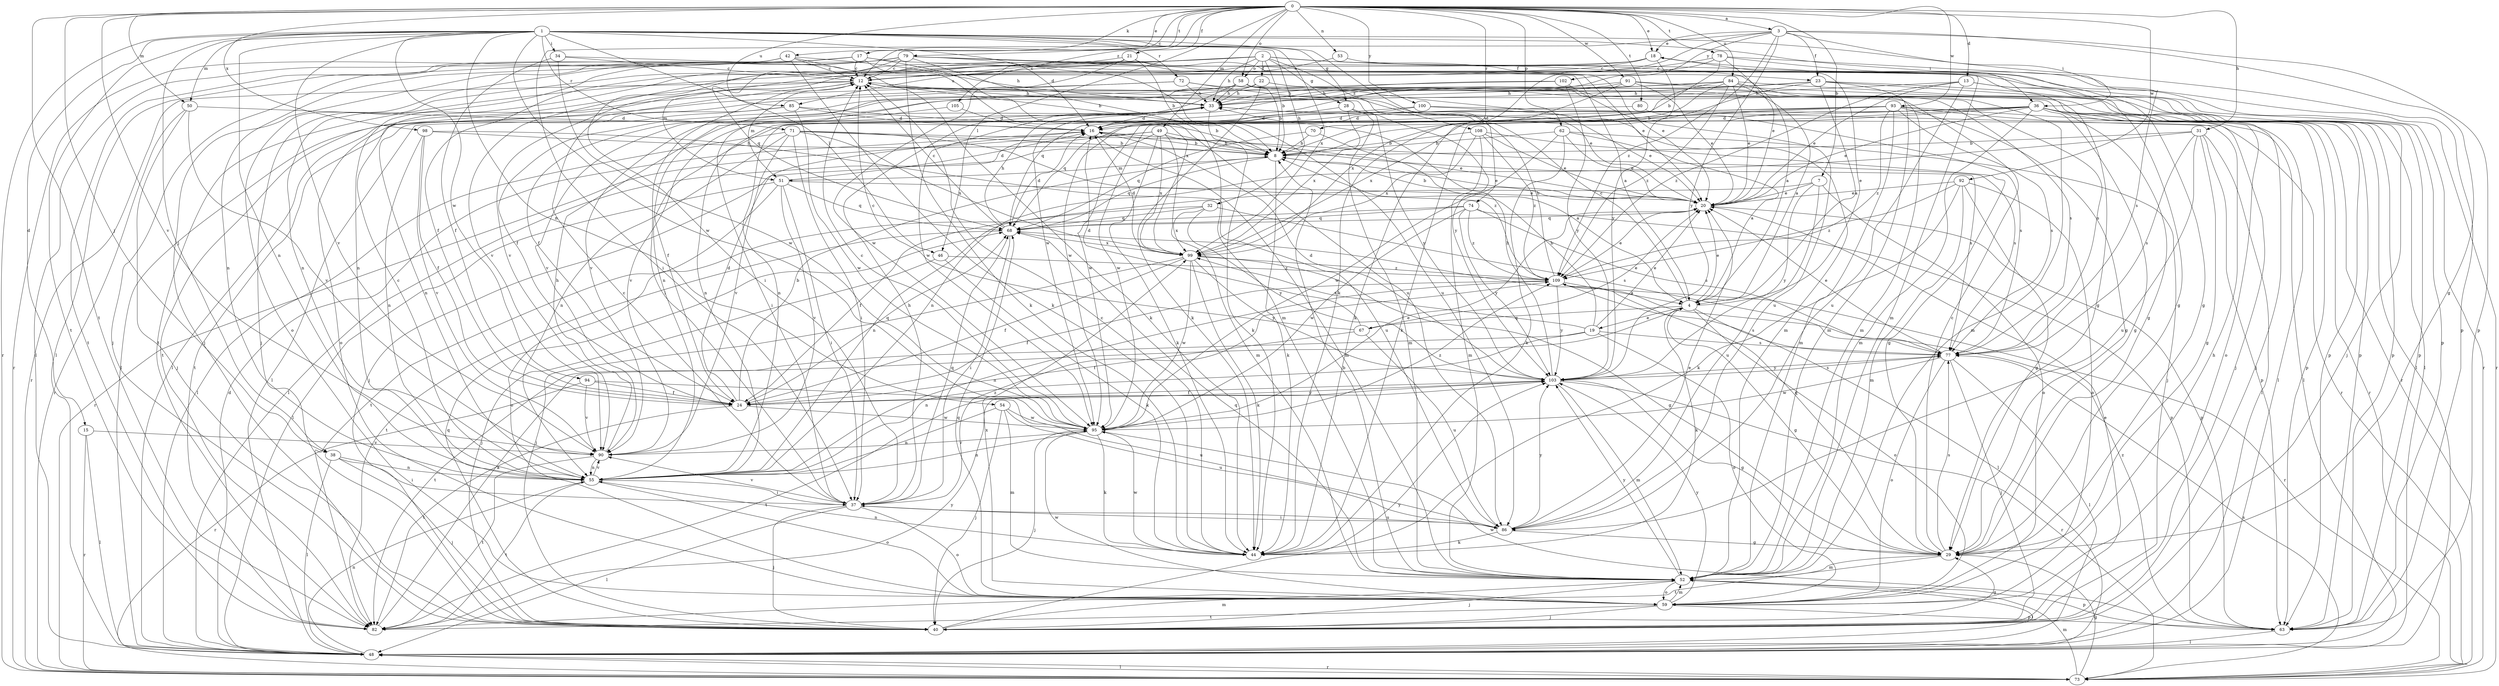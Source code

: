 strict digraph  {
0;
1;
2;
3;
4;
7;
8;
12;
13;
15;
16;
17;
18;
19;
20;
21;
22;
23;
24;
28;
29;
31;
32;
33;
34;
36;
37;
38;
40;
42;
44;
46;
48;
49;
50;
51;
52;
53;
54;
55;
58;
59;
62;
63;
67;
68;
70;
71;
72;
73;
74;
77;
78;
79;
80;
82;
84;
85;
86;
90;
91;
92;
93;
94;
95;
98;
99;
100;
102;
103;
105;
108;
109;
0 -> 3  [label=a];
0 -> 7  [label=b];
0 -> 12  [label=c];
0 -> 13  [label=d];
0 -> 17  [label=e];
0 -> 18  [label=e];
0 -> 21  [label=f];
0 -> 31  [label=h];
0 -> 38  [label=j];
0 -> 42  [label=k];
0 -> 46  [label=l];
0 -> 49  [label=m];
0 -> 50  [label=m];
0 -> 53  [label=n];
0 -> 58  [label=o];
0 -> 62  [label=p];
0 -> 70  [label=r];
0 -> 78  [label=t];
0 -> 79  [label=t];
0 -> 80  [label=t];
0 -> 82  [label=t];
0 -> 84  [label=u];
0 -> 85  [label=u];
0 -> 90  [label=v];
0 -> 91  [label=w];
0 -> 92  [label=w];
0 -> 93  [label=w];
0 -> 98  [label=x];
0 -> 100  [label=y];
0 -> 105  [label=z];
1 -> 15  [label=d];
1 -> 16  [label=d];
1 -> 28  [label=g];
1 -> 32  [label=h];
1 -> 34  [label=i];
1 -> 36  [label=i];
1 -> 38  [label=j];
1 -> 46  [label=l];
1 -> 50  [label=m];
1 -> 54  [label=n];
1 -> 55  [label=n];
1 -> 63  [label=p];
1 -> 71  [label=r];
1 -> 72  [label=r];
1 -> 73  [label=r];
1 -> 74  [label=s];
1 -> 82  [label=t];
1 -> 90  [label=v];
1 -> 94  [label=w];
1 -> 95  [label=w];
1 -> 99  [label=x];
2 -> 8  [label=b];
2 -> 22  [label=f];
2 -> 23  [label=f];
2 -> 28  [label=g];
2 -> 29  [label=g];
2 -> 33  [label=h];
2 -> 40  [label=j];
2 -> 51  [label=m];
2 -> 55  [label=n];
2 -> 58  [label=o];
2 -> 73  [label=r];
2 -> 85  [label=u];
2 -> 90  [label=v];
2 -> 108  [label=z];
3 -> 18  [label=e];
3 -> 23  [label=f];
3 -> 29  [label=g];
3 -> 36  [label=i];
3 -> 37  [label=i];
3 -> 44  [label=k];
3 -> 63  [label=p];
3 -> 102  [label=y];
3 -> 103  [label=y];
3 -> 109  [label=z];
4 -> 12  [label=c];
4 -> 18  [label=e];
4 -> 19  [label=e];
4 -> 20  [label=e];
4 -> 29  [label=g];
4 -> 44  [label=k];
4 -> 59  [label=o];
4 -> 67  [label=q];
4 -> 77  [label=s];
7 -> 20  [label=e];
7 -> 55  [label=n];
7 -> 59  [label=o];
7 -> 86  [label=u];
7 -> 103  [label=y];
8 -> 20  [label=e];
8 -> 44  [label=k];
8 -> 51  [label=m];
8 -> 68  [label=q];
12 -> 33  [label=h];
12 -> 37  [label=i];
12 -> 44  [label=k];
12 -> 51  [label=m];
12 -> 73  [label=r];
12 -> 82  [label=t];
12 -> 103  [label=y];
13 -> 20  [label=e];
13 -> 33  [label=h];
13 -> 40  [label=j];
13 -> 63  [label=p];
13 -> 86  [label=u];
13 -> 109  [label=z];
15 -> 48  [label=l];
15 -> 73  [label=r];
15 -> 90  [label=v];
16 -> 8  [label=b];
16 -> 52  [label=m];
16 -> 77  [label=s];
17 -> 12  [label=c];
17 -> 20  [label=e];
17 -> 40  [label=j];
17 -> 48  [label=l];
17 -> 55  [label=n];
17 -> 86  [label=u];
17 -> 99  [label=x];
18 -> 12  [label=c];
18 -> 29  [label=g];
18 -> 82  [label=t];
18 -> 90  [label=v];
18 -> 103  [label=y];
19 -> 8  [label=b];
19 -> 20  [label=e];
19 -> 55  [label=n];
19 -> 59  [label=o];
19 -> 77  [label=s];
19 -> 82  [label=t];
19 -> 99  [label=x];
20 -> 8  [label=b];
20 -> 63  [label=p];
20 -> 68  [label=q];
21 -> 8  [label=b];
21 -> 12  [label=c];
21 -> 37  [label=i];
21 -> 52  [label=m];
21 -> 63  [label=p];
21 -> 68  [label=q];
21 -> 95  [label=w];
22 -> 33  [label=h];
22 -> 44  [label=k];
22 -> 55  [label=n];
22 -> 63  [label=p];
22 -> 77  [label=s];
23 -> 4  [label=a];
23 -> 33  [label=h];
23 -> 48  [label=l];
23 -> 52  [label=m];
23 -> 63  [label=p];
23 -> 90  [label=v];
23 -> 99  [label=x];
24 -> 8  [label=b];
24 -> 16  [label=d];
24 -> 68  [label=q];
24 -> 82  [label=t];
24 -> 95  [label=w];
24 -> 103  [label=y];
28 -> 16  [label=d];
28 -> 52  [label=m];
28 -> 99  [label=x];
28 -> 103  [label=y];
29 -> 12  [label=c];
29 -> 52  [label=m];
29 -> 68  [label=q];
29 -> 77  [label=s];
29 -> 82  [label=t];
31 -> 8  [label=b];
31 -> 29  [label=g];
31 -> 48  [label=l];
31 -> 55  [label=n];
31 -> 63  [label=p];
31 -> 77  [label=s];
31 -> 86  [label=u];
32 -> 24  [label=f];
32 -> 68  [label=q];
32 -> 77  [label=s];
32 -> 99  [label=x];
32 -> 103  [label=y];
33 -> 16  [label=d];
33 -> 44  [label=k];
33 -> 48  [label=l];
33 -> 90  [label=v];
34 -> 4  [label=a];
34 -> 12  [label=c];
34 -> 24  [label=f];
34 -> 95  [label=w];
36 -> 16  [label=d];
36 -> 20  [label=e];
36 -> 24  [label=f];
36 -> 29  [label=g];
36 -> 40  [label=j];
36 -> 44  [label=k];
36 -> 48  [label=l];
36 -> 52  [label=m];
36 -> 59  [label=o];
36 -> 63  [label=p];
36 -> 73  [label=r];
36 -> 95  [label=w];
36 -> 99  [label=x];
37 -> 12  [label=c];
37 -> 33  [label=h];
37 -> 40  [label=j];
37 -> 48  [label=l];
37 -> 59  [label=o];
37 -> 68  [label=q];
37 -> 86  [label=u];
37 -> 90  [label=v];
37 -> 109  [label=z];
38 -> 37  [label=i];
38 -> 40  [label=j];
38 -> 48  [label=l];
38 -> 55  [label=n];
40 -> 20  [label=e];
40 -> 29  [label=g];
40 -> 52  [label=m];
40 -> 68  [label=q];
40 -> 103  [label=y];
42 -> 8  [label=b];
42 -> 12  [label=c];
42 -> 33  [label=h];
42 -> 44  [label=k];
42 -> 48  [label=l];
42 -> 73  [label=r];
42 -> 82  [label=t];
44 -> 12  [label=c];
44 -> 55  [label=n];
44 -> 95  [label=w];
46 -> 40  [label=j];
46 -> 44  [label=k];
46 -> 109  [label=z];
48 -> 16  [label=d];
48 -> 55  [label=n];
48 -> 73  [label=r];
49 -> 8  [label=b];
49 -> 20  [label=e];
49 -> 40  [label=j];
49 -> 44  [label=k];
49 -> 48  [label=l];
49 -> 52  [label=m];
49 -> 73  [label=r];
49 -> 99  [label=x];
50 -> 16  [label=d];
50 -> 40  [label=j];
50 -> 73  [label=r];
50 -> 90  [label=v];
51 -> 16  [label=d];
51 -> 20  [label=e];
51 -> 37  [label=i];
51 -> 48  [label=l];
51 -> 68  [label=q];
51 -> 82  [label=t];
51 -> 90  [label=v];
52 -> 8  [label=b];
52 -> 40  [label=j];
52 -> 48  [label=l];
52 -> 59  [label=o];
52 -> 63  [label=p];
52 -> 68  [label=q];
52 -> 103  [label=y];
53 -> 4  [label=a];
53 -> 12  [label=c];
54 -> 40  [label=j];
54 -> 52  [label=m];
54 -> 55  [label=n];
54 -> 86  [label=u];
54 -> 95  [label=w];
55 -> 12  [label=c];
55 -> 37  [label=i];
55 -> 59  [label=o];
55 -> 82  [label=t];
55 -> 90  [label=v];
58 -> 8  [label=b];
58 -> 24  [label=f];
58 -> 29  [label=g];
58 -> 33  [label=h];
58 -> 48  [label=l];
58 -> 52  [label=m];
58 -> 73  [label=r];
58 -> 95  [label=w];
59 -> 33  [label=h];
59 -> 40  [label=j];
59 -> 52  [label=m];
59 -> 63  [label=p];
59 -> 68  [label=q];
59 -> 82  [label=t];
59 -> 95  [label=w];
59 -> 99  [label=x];
59 -> 103  [label=y];
62 -> 4  [label=a];
62 -> 8  [label=b];
62 -> 20  [label=e];
62 -> 40  [label=j];
62 -> 44  [label=k];
62 -> 95  [label=w];
63 -> 48  [label=l];
63 -> 95  [label=w];
63 -> 109  [label=z];
67 -> 12  [label=c];
67 -> 16  [label=d];
67 -> 20  [label=e];
67 -> 24  [label=f];
67 -> 86  [label=u];
68 -> 12  [label=c];
68 -> 16  [label=d];
68 -> 33  [label=h];
68 -> 37  [label=i];
68 -> 82  [label=t];
68 -> 99  [label=x];
70 -> 4  [label=a];
70 -> 8  [label=b];
70 -> 68  [label=q];
71 -> 8  [label=b];
71 -> 37  [label=i];
71 -> 48  [label=l];
71 -> 55  [label=n];
71 -> 77  [label=s];
71 -> 90  [label=v];
71 -> 99  [label=x];
71 -> 109  [label=z];
72 -> 20  [label=e];
72 -> 33  [label=h];
72 -> 48  [label=l];
72 -> 59  [label=o];
72 -> 77  [label=s];
73 -> 29  [label=g];
73 -> 48  [label=l];
73 -> 52  [label=m];
73 -> 77  [label=s];
74 -> 59  [label=o];
74 -> 63  [label=p];
74 -> 68  [label=q];
74 -> 77  [label=s];
74 -> 95  [label=w];
74 -> 103  [label=y];
74 -> 109  [label=z];
77 -> 20  [label=e];
77 -> 40  [label=j];
77 -> 48  [label=l];
77 -> 59  [label=o];
77 -> 95  [label=w];
77 -> 103  [label=y];
78 -> 8  [label=b];
78 -> 12  [label=c];
78 -> 20  [label=e];
78 -> 73  [label=r];
78 -> 77  [label=s];
78 -> 95  [label=w];
79 -> 12  [label=c];
79 -> 20  [label=e];
79 -> 24  [label=f];
79 -> 29  [label=g];
79 -> 40  [label=j];
79 -> 44  [label=k];
79 -> 52  [label=m];
79 -> 55  [label=n];
79 -> 59  [label=o];
79 -> 86  [label=u];
80 -> 16  [label=d];
80 -> 77  [label=s];
82 -> 4  [label=a];
82 -> 103  [label=y];
84 -> 4  [label=a];
84 -> 8  [label=b];
84 -> 20  [label=e];
84 -> 24  [label=f];
84 -> 33  [label=h];
84 -> 48  [label=l];
84 -> 52  [label=m];
84 -> 95  [label=w];
84 -> 109  [label=z];
85 -> 8  [label=b];
85 -> 16  [label=d];
85 -> 55  [label=n];
85 -> 82  [label=t];
85 -> 95  [label=w];
86 -> 20  [label=e];
86 -> 29  [label=g];
86 -> 37  [label=i];
86 -> 44  [label=k];
86 -> 103  [label=y];
90 -> 33  [label=h];
90 -> 55  [label=n];
90 -> 82  [label=t];
91 -> 20  [label=e];
91 -> 33  [label=h];
91 -> 44  [label=k];
91 -> 52  [label=m];
91 -> 63  [label=p];
91 -> 68  [label=q];
92 -> 20  [label=e];
92 -> 29  [label=g];
92 -> 44  [label=k];
92 -> 52  [label=m];
92 -> 59  [label=o];
92 -> 109  [label=z];
93 -> 16  [label=d];
93 -> 29  [label=g];
93 -> 40  [label=j];
93 -> 48  [label=l];
93 -> 52  [label=m];
93 -> 55  [label=n];
93 -> 68  [label=q];
93 -> 77  [label=s];
93 -> 95  [label=w];
93 -> 109  [label=z];
94 -> 24  [label=f];
94 -> 73  [label=r];
94 -> 86  [label=u];
94 -> 90  [label=v];
95 -> 12  [label=c];
95 -> 20  [label=e];
95 -> 40  [label=j];
95 -> 44  [label=k];
95 -> 55  [label=n];
95 -> 90  [label=v];
95 -> 109  [label=z];
98 -> 8  [label=b];
98 -> 24  [label=f];
98 -> 55  [label=n];
98 -> 86  [label=u];
98 -> 90  [label=v];
99 -> 16  [label=d];
99 -> 24  [label=f];
99 -> 29  [label=g];
99 -> 40  [label=j];
99 -> 44  [label=k];
99 -> 95  [label=w];
99 -> 103  [label=y];
99 -> 109  [label=z];
100 -> 16  [label=d];
100 -> 20  [label=e];
100 -> 55  [label=n];
100 -> 73  [label=r];
102 -> 33  [label=h];
102 -> 86  [label=u];
102 -> 90  [label=v];
102 -> 103  [label=y];
103 -> 16  [label=d];
103 -> 24  [label=f];
103 -> 29  [label=g];
103 -> 33  [label=h];
103 -> 52  [label=m];
103 -> 73  [label=r];
103 -> 77  [label=s];
103 -> 82  [label=t];
105 -> 16  [label=d];
105 -> 37  [label=i];
108 -> 8  [label=b];
108 -> 20  [label=e];
108 -> 29  [label=g];
108 -> 52  [label=m];
108 -> 99  [label=x];
108 -> 109  [label=z];
109 -> 4  [label=a];
109 -> 20  [label=e];
109 -> 24  [label=f];
109 -> 33  [label=h];
109 -> 48  [label=l];
109 -> 55  [label=n];
109 -> 73  [label=r];
109 -> 103  [label=y];
}
